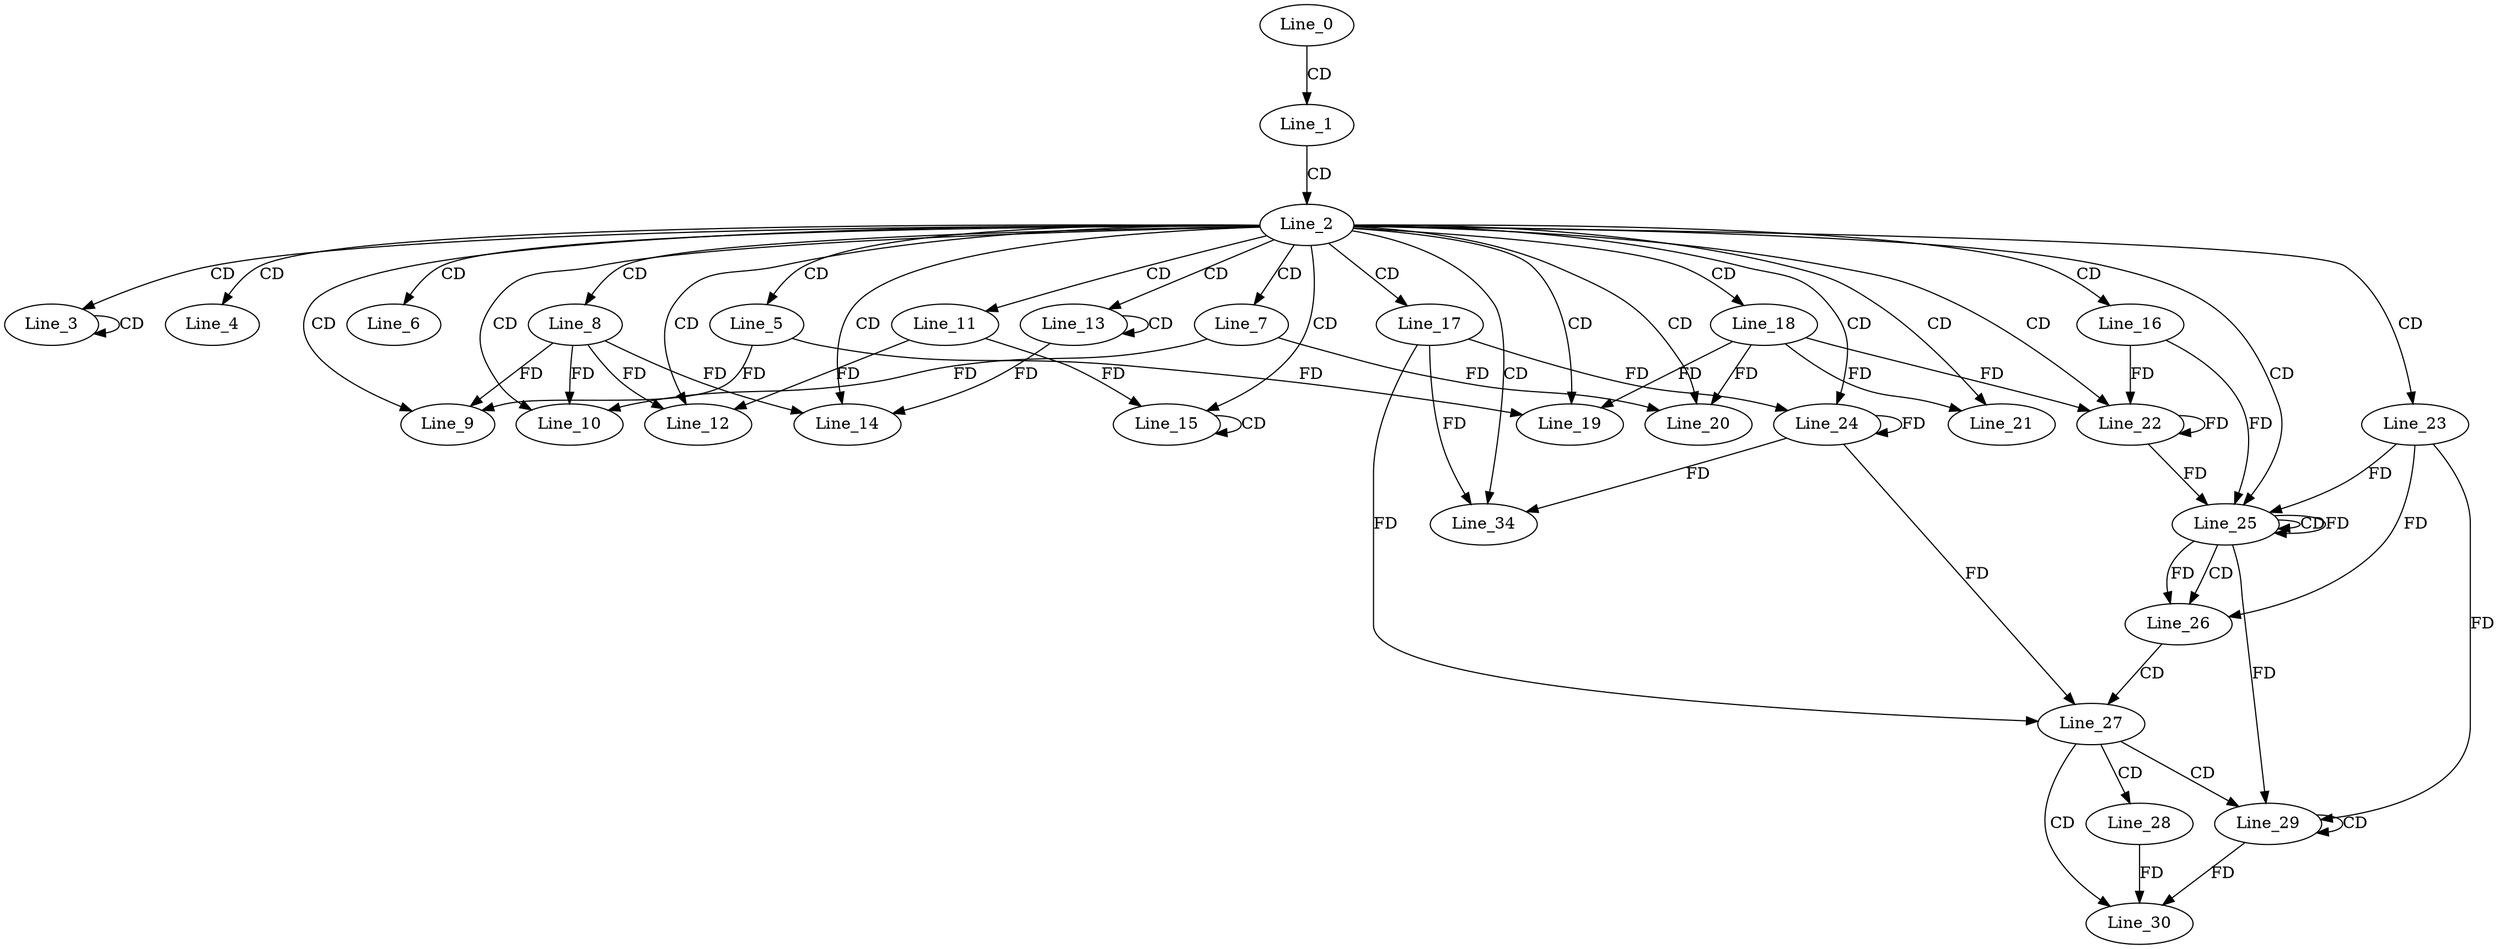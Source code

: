 digraph G {
  Line_0;
  Line_1;
  Line_2;
  Line_3;
  Line_3;
  Line_4;
  Line_5;
  Line_6;
  Line_7;
  Line_8;
  Line_9;
  Line_10;
  Line_11;
  Line_12;
  Line_13;
  Line_13;
  Line_14;
  Line_14;
  Line_15;
  Line_15;
  Line_16;
  Line_17;
  Line_18;
  Line_19;
  Line_20;
  Line_21;
  Line_22;
  Line_22;
  Line_23;
  Line_24;
  Line_25;
  Line_25;
  Line_25;
  Line_26;
  Line_26;
  Line_27;
  Line_27;
  Line_28;
  Line_29;
  Line_29;
  Line_29;
  Line_30;
  Line_34;
  Line_0 -> Line_1 [ label="CD" ];
  Line_1 -> Line_2 [ label="CD" ];
  Line_2 -> Line_3 [ label="CD" ];
  Line_3 -> Line_3 [ label="CD" ];
  Line_2 -> Line_4 [ label="CD" ];
  Line_2 -> Line_5 [ label="CD" ];
  Line_2 -> Line_6 [ label="CD" ];
  Line_2 -> Line_7 [ label="CD" ];
  Line_2 -> Line_8 [ label="CD" ];
  Line_2 -> Line_9 [ label="CD" ];
  Line_8 -> Line_9 [ label="FD" ];
  Line_5 -> Line_9 [ label="FD" ];
  Line_2 -> Line_10 [ label="CD" ];
  Line_8 -> Line_10 [ label="FD" ];
  Line_7 -> Line_10 [ label="FD" ];
  Line_2 -> Line_11 [ label="CD" ];
  Line_2 -> Line_12 [ label="CD" ];
  Line_8 -> Line_12 [ label="FD" ];
  Line_11 -> Line_12 [ label="FD" ];
  Line_2 -> Line_13 [ label="CD" ];
  Line_13 -> Line_13 [ label="CD" ];
  Line_2 -> Line_14 [ label="CD" ];
  Line_8 -> Line_14 [ label="FD" ];
  Line_13 -> Line_14 [ label="FD" ];
  Line_2 -> Line_15 [ label="CD" ];
  Line_15 -> Line_15 [ label="CD" ];
  Line_11 -> Line_15 [ label="FD" ];
  Line_2 -> Line_16 [ label="CD" ];
  Line_2 -> Line_17 [ label="CD" ];
  Line_2 -> Line_18 [ label="CD" ];
  Line_2 -> Line_19 [ label="CD" ];
  Line_18 -> Line_19 [ label="FD" ];
  Line_5 -> Line_19 [ label="FD" ];
  Line_2 -> Line_20 [ label="CD" ];
  Line_18 -> Line_20 [ label="FD" ];
  Line_7 -> Line_20 [ label="FD" ];
  Line_2 -> Line_21 [ label="CD" ];
  Line_18 -> Line_21 [ label="FD" ];
  Line_2 -> Line_22 [ label="CD" ];
  Line_16 -> Line_22 [ label="FD" ];
  Line_22 -> Line_22 [ label="FD" ];
  Line_18 -> Line_22 [ label="FD" ];
  Line_2 -> Line_23 [ label="CD" ];
  Line_2 -> Line_24 [ label="CD" ];
  Line_17 -> Line_24 [ label="FD" ];
  Line_24 -> Line_24 [ label="FD" ];
  Line_2 -> Line_25 [ label="CD" ];
  Line_25 -> Line_25 [ label="CD" ];
  Line_25 -> Line_25 [ label="FD" ];
  Line_23 -> Line_25 [ label="FD" ];
  Line_16 -> Line_25 [ label="FD" ];
  Line_22 -> Line_25 [ label="FD" ];
  Line_25 -> Line_26 [ label="CD" ];
  Line_25 -> Line_26 [ label="FD" ];
  Line_23 -> Line_26 [ label="FD" ];
  Line_26 -> Line_27 [ label="CD" ];
  Line_17 -> Line_27 [ label="FD" ];
  Line_24 -> Line_27 [ label="FD" ];
  Line_27 -> Line_28 [ label="CD" ];
  Line_27 -> Line_29 [ label="CD" ];
  Line_29 -> Line_29 [ label="CD" ];
  Line_25 -> Line_29 [ label="FD" ];
  Line_23 -> Line_29 [ label="FD" ];
  Line_27 -> Line_30 [ label="CD" ];
  Line_28 -> Line_30 [ label="FD" ];
  Line_29 -> Line_30 [ label="FD" ];
  Line_2 -> Line_34 [ label="CD" ];
  Line_17 -> Line_34 [ label="FD" ];
  Line_24 -> Line_34 [ label="FD" ];
}
